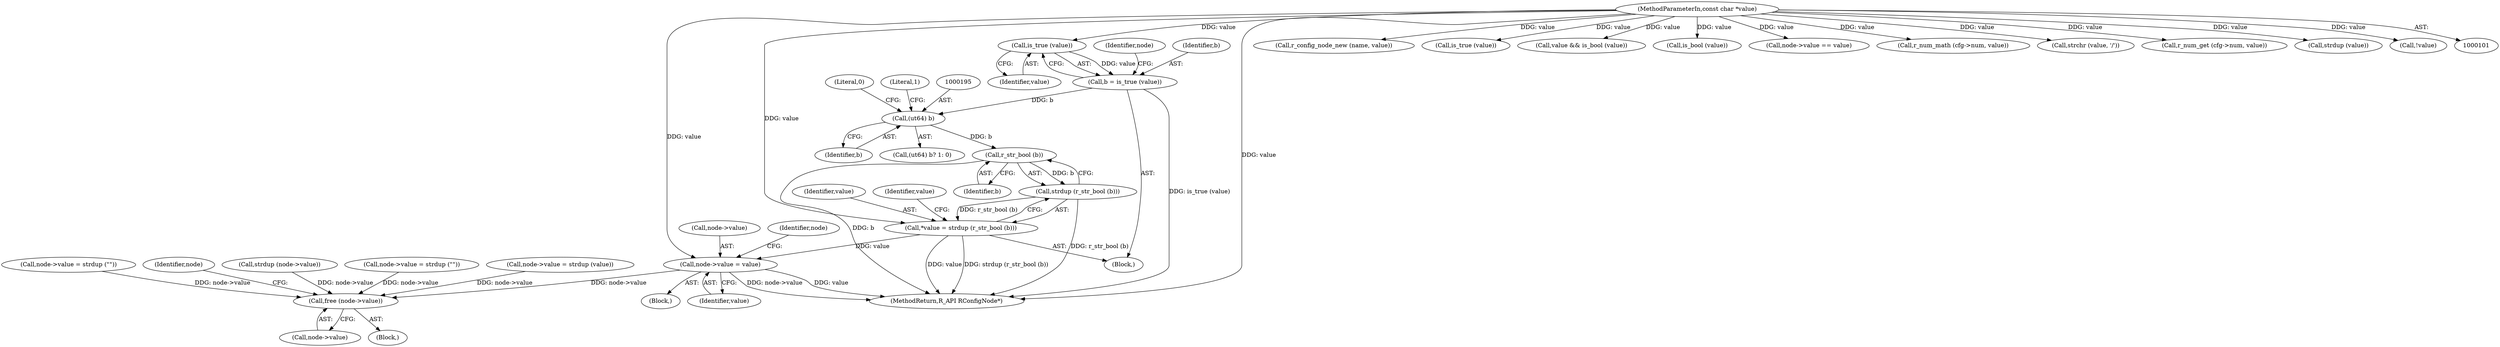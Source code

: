 digraph "0_radare2_f85bc674b2a2256a364fe796351bc1971e106005@pointer" {
"1000187" [label="(Call,is_true (value))"];
"1000104" [label="(MethodParameterIn,const char *value)"];
"1000185" [label="(Call,b = is_true (value))"];
"1000194" [label="(Call,(ut64) b)"];
"1000203" [label="(Call,r_str_bool (b))"];
"1000202" [label="(Call,strdup (r_str_bool (b)))"];
"1000200" [label="(Call,*value = strdup (r_str_bool (b)))"];
"1000212" [label="(Call,node->value = value)"];
"1000404" [label="(Call,free (node->value))"];
"1000183" [label="(Block,)"];
"1000198" [label="(Literal,0)"];
"1000185" [label="(Call,b = is_true (value))"];
"1000317" [label="(Call,r_config_node_new (name, value))"];
"1000187" [label="(Call,is_true (value))"];
"1000339" [label="(Call,is_true (value))"];
"1000212" [label="(Call,node->value = value)"];
"1000194" [label="(Call,(ut64) b)"];
"1000227" [label="(Call,node->value = strdup (\"\"))"];
"1000324" [label="(Call,value && is_bool (value))"];
"1000422" [label="(MethodReturn,R_API RConfigNode*)"];
"1000200" [label="(Call,*value = strdup (r_str_bool (b)))"];
"1000193" [label="(Call,(ut64) b? 1: 0)"];
"1000410" [label="(Identifier,node)"];
"1000197" [label="(Literal,1)"];
"1000404" [label="(Call,free (node->value))"];
"1000156" [label="(Call,strdup (node->value))"];
"1000326" [label="(Call,is_bool (value))"];
"1000188" [label="(Identifier,value)"];
"1000216" [label="(Identifier,value)"];
"1000171" [label="(Call,node->value = strdup (\"\"))"];
"1000191" [label="(Identifier,node)"];
"1000104" [label="(MethodParameterIn,const char *value)"];
"1000241" [label="(Call,node->value == value)"];
"1000254" [label="(Call,node->value = strdup (value))"];
"1000213" [label="(Call,node->value)"];
"1000287" [label="(Call,r_num_math (cfg->num, value))"];
"1000405" [label="(Call,node->value)"];
"1000202" [label="(Call,strdup (r_str_bool (b)))"];
"1000201" [label="(Identifier,value)"];
"1000206" [label="(Identifier,value)"];
"1000393" [label="(Block,)"];
"1000268" [label="(Call,strchr (value, '/'))"];
"1000276" [label="(Call,r_num_get (cfg->num, value))"];
"1000186" [label="(Identifier,b)"];
"1000258" [label="(Call,strdup (value))"];
"1000376" [label="(Identifier,node)"];
"1000220" [label="(Call,!value)"];
"1000207" [label="(Block,)"];
"1000196" [label="(Identifier,b)"];
"1000203" [label="(Call,r_str_bool (b))"];
"1000204" [label="(Identifier,b)"];
"1000187" -> "1000185"  [label="AST: "];
"1000187" -> "1000188"  [label="CFG: "];
"1000188" -> "1000187"  [label="AST: "];
"1000185" -> "1000187"  [label="CFG: "];
"1000187" -> "1000185"  [label="DDG: value"];
"1000104" -> "1000187"  [label="DDG: value"];
"1000104" -> "1000101"  [label="AST: "];
"1000104" -> "1000422"  [label="DDG: value"];
"1000104" -> "1000200"  [label="DDG: value"];
"1000104" -> "1000212"  [label="DDG: value"];
"1000104" -> "1000220"  [label="DDG: value"];
"1000104" -> "1000241"  [label="DDG: value"];
"1000104" -> "1000258"  [label="DDG: value"];
"1000104" -> "1000268"  [label="DDG: value"];
"1000104" -> "1000276"  [label="DDG: value"];
"1000104" -> "1000287"  [label="DDG: value"];
"1000104" -> "1000317"  [label="DDG: value"];
"1000104" -> "1000324"  [label="DDG: value"];
"1000104" -> "1000326"  [label="DDG: value"];
"1000104" -> "1000339"  [label="DDG: value"];
"1000185" -> "1000183"  [label="AST: "];
"1000186" -> "1000185"  [label="AST: "];
"1000191" -> "1000185"  [label="CFG: "];
"1000185" -> "1000422"  [label="DDG: is_true (value)"];
"1000185" -> "1000194"  [label="DDG: b"];
"1000194" -> "1000193"  [label="AST: "];
"1000194" -> "1000196"  [label="CFG: "];
"1000195" -> "1000194"  [label="AST: "];
"1000196" -> "1000194"  [label="AST: "];
"1000197" -> "1000194"  [label="CFG: "];
"1000198" -> "1000194"  [label="CFG: "];
"1000194" -> "1000203"  [label="DDG: b"];
"1000203" -> "1000202"  [label="AST: "];
"1000203" -> "1000204"  [label="CFG: "];
"1000204" -> "1000203"  [label="AST: "];
"1000202" -> "1000203"  [label="CFG: "];
"1000203" -> "1000422"  [label="DDG: b"];
"1000203" -> "1000202"  [label="DDG: b"];
"1000202" -> "1000200"  [label="AST: "];
"1000200" -> "1000202"  [label="CFG: "];
"1000202" -> "1000422"  [label="DDG: r_str_bool (b)"];
"1000202" -> "1000200"  [label="DDG: r_str_bool (b)"];
"1000200" -> "1000183"  [label="AST: "];
"1000201" -> "1000200"  [label="AST: "];
"1000206" -> "1000200"  [label="CFG: "];
"1000200" -> "1000422"  [label="DDG: value"];
"1000200" -> "1000422"  [label="DDG: strdup (r_str_bool (b))"];
"1000200" -> "1000212"  [label="DDG: value"];
"1000212" -> "1000207"  [label="AST: "];
"1000212" -> "1000216"  [label="CFG: "];
"1000213" -> "1000212"  [label="AST: "];
"1000216" -> "1000212"  [label="AST: "];
"1000376" -> "1000212"  [label="CFG: "];
"1000212" -> "1000422"  [label="DDG: value"];
"1000212" -> "1000422"  [label="DDG: node->value"];
"1000212" -> "1000404"  [label="DDG: node->value"];
"1000404" -> "1000393"  [label="AST: "];
"1000404" -> "1000405"  [label="CFG: "];
"1000405" -> "1000404"  [label="AST: "];
"1000410" -> "1000404"  [label="CFG: "];
"1000171" -> "1000404"  [label="DDG: node->value"];
"1000156" -> "1000404"  [label="DDG: node->value"];
"1000254" -> "1000404"  [label="DDG: node->value"];
"1000227" -> "1000404"  [label="DDG: node->value"];
}
